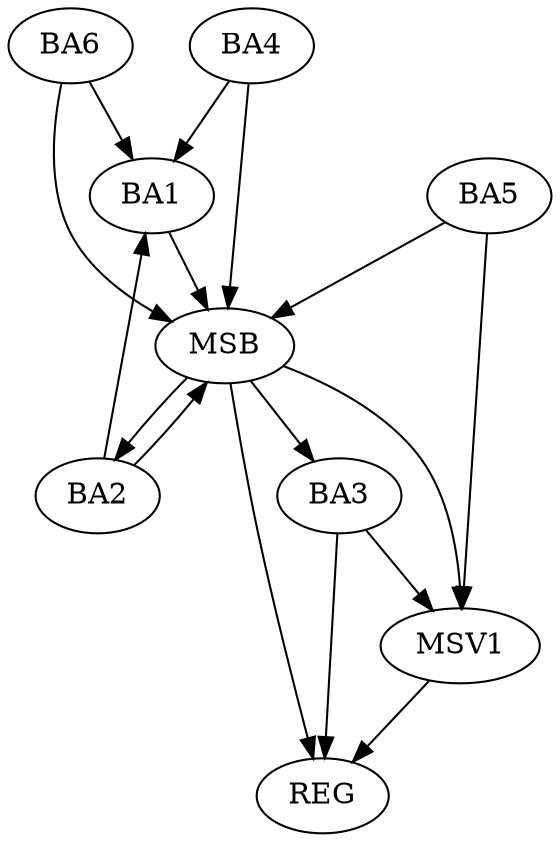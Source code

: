 strict digraph G {
  BA1 [ label="BA1" ];
  BA2 [ label="BA2" ];
  BA3 [ label="BA3" ];
  BA4 [ label="BA4" ];
  BA5 [ label="BA5" ];
  BA6 [ label="BA6" ];
  REG [ label="REG" ];
  MSB [ label="MSB" ];
  MSV1 [ label="MSV1" ];
  BA3 -> REG;
  BA1 -> MSB;
  MSB -> BA2;
  MSB -> REG;
  BA2 -> MSB;
  BA4 -> MSB;
  MSB -> BA3;
  BA5 -> MSB;
  BA6 -> MSB;
  BA6 -> BA1;
  BA4 -> BA1;
  BA2 -> BA1;
  BA3 -> MSV1;
  MSB -> MSV1;
  BA5 -> MSV1;
  MSV1 -> REG;
}
